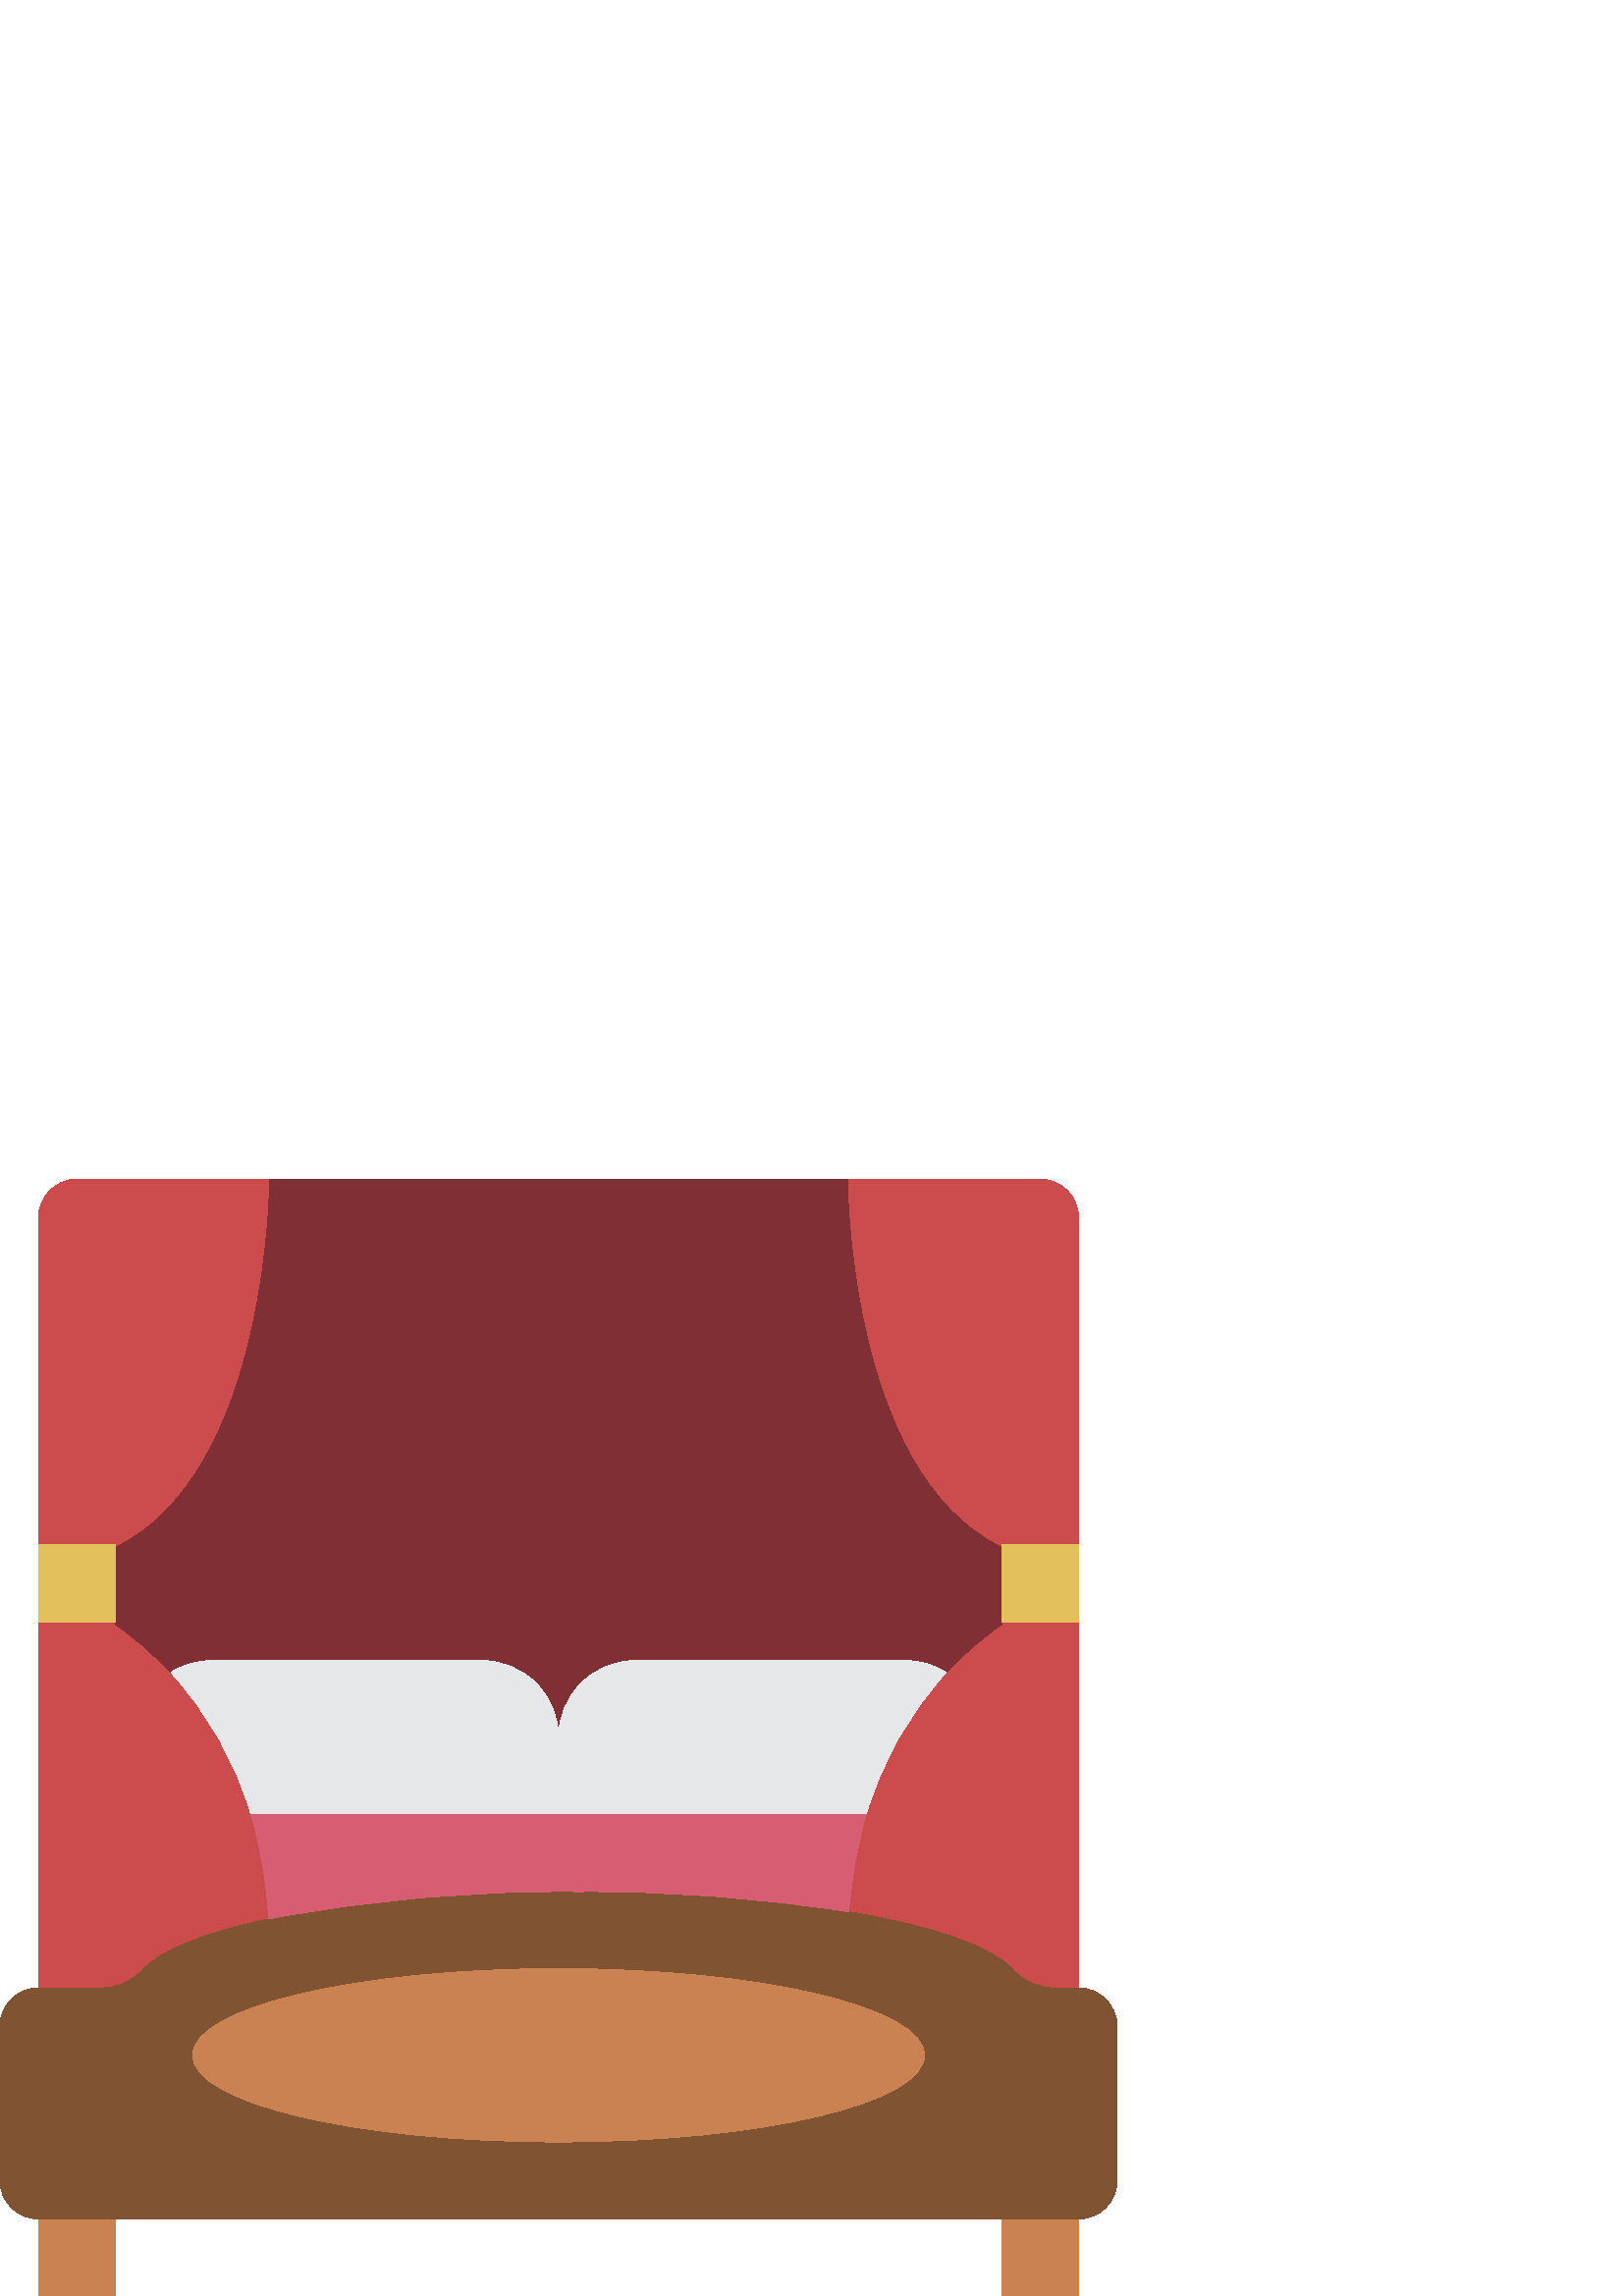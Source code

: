 %!PS-Adobe-3.0 EPSF-3.0
%%Pages: 1
%%DocumentData: Clean7Bit
%%LanguageLevel: 2
%%BoundingBox: 0 -1 410 410
%%EndComments
%%BeginProlog
save
50 dict begin
/q { gsave } bind def
/Q { grestore } bind def
/cm { 6 array astore concat } bind def
/w { setlinewidth } bind def
/J { setlinecap } bind def
/j { setlinejoin } bind def
/M { setmiterlimit } bind def
/d { setdash } bind def
/m { moveto } bind def
/l { lineto } bind def
/c { curveto } bind def
/h { closepath } bind def
/re { exch dup neg 3 1 roll 5 3 roll moveto 0 rlineto
      0 exch rlineto 0 rlineto closepath } bind def
/S { stroke } bind def
/f { fill } bind def
/f* { eofill } bind def
/n { newpath } bind def
/W { clip } bind def
/W* { eoclip } bind def
/BT { } bind def
/ET { } bind def
/pdfmark where { pop globaldict /?pdfmark /exec load put }
    { globaldict begin /?pdfmark /pop load def /pdfmark
    /cleartomark load def end } ifelse
/BDC { mark 3 1 roll /BDC pdfmark } bind def
/EMC { mark /EMC pdfmark } bind def
/cairo_store_point { /cairo_point_y exch def /cairo_point_x exch def } def
/Tj { show currentpoint cairo_store_point } bind def
/TJ {
  {
    dup
    type /stringtype eq
    { show } { -0.001 mul 0 cairo_font_matrix dtransform rmoveto } ifelse
  } forall
  currentpoint cairo_store_point
} bind def
/cairo_selectfont { cairo_font_matrix aload pop pop pop 0 0 6 array astore
    cairo_font exch selectfont cairo_point_x cairo_point_y moveto } bind def
/Tf { pop /cairo_font exch def /cairo_font_matrix where
      { pop cairo_selectfont } if } bind def
/Td { matrix translate cairo_font_matrix matrix concatmatrix dup
      /cairo_font_matrix exch def dup 4 get exch 5 get cairo_store_point
      /cairo_font where { pop cairo_selectfont } if } bind def
/Tm { 2 copy 8 2 roll 6 array astore /cairo_font_matrix exch def
      cairo_store_point /cairo_font where { pop cairo_selectfont } if } bind def
/g { setgray } bind def
/rg { setrgbcolor } bind def
/d1 { setcachedevice } bind def
%%EndProlog
%%BeginSetup
%%EndSetup
%%Page: 1 1
%%BeginPageSetup
%%PageBoundingBox: 0 -1 410 410
%%EndPageSetup
q 0 -1 410 411 rectclip q
0.8 0.294 0.298 rg
381.352 409.6 m 28.246 409.6 l 20.457 409.577 14.145 403.268 14.125 395.475
 c 14.125 70.62 l 36.934 70.62 l 42.781 70.526 48.387 72.944 52.328 77.26
 c 58.688 84.463 75.211 90.959 98.516 95.905 c 135.871 103.006 173.84 106.366
 211.863 105.932 c 245.129 106.166 278.359 103.686 311.227 98.514 c 341.875
 93.362 363.84 85.873 371.395 77.26 c 375.336 72.944 380.941 70.526 386.789
 70.62 c 395.477 70.62 l 395.477 395.475 l 395.453 403.268 389.141 409.577
 381.352 409.6 c h
381.352 409.6 m f
0.502 0.184 0.204 rg
367.227 274.573 m 367.227 246.256 l 359.816 241.194 353.016 235.291 346.961
 228.67 c 333.242 213.823 323.184 195.975 317.582 176.553 c 92.02 176.553
 l 86.418 195.975 76.355 213.823 62.641 228.67 c 56.586 235.291 49.781 241.194
 42.371 246.256 c 42.371 274.573 l 98.867 301.834 98.867 409.6 98.867 409.6
 c 310.73 409.6 l 310.73 409.6 310.73 301.834 367.227 274.573 c h
367.227 274.573 m f
0.796 0.51 0.322 rg
14.125 49.436 28.246 -49.438 re f
367.227 49.436 28.25 -49.438 re f
0.502 0.325 0.2 rg
409.602 98.87 m 409.602 42.373 l 409.578 34.58 403.266 28.272 395.477 28.248
 c 14.125 28.248 l 6.332 28.272 0.023 34.58 0 42.373 c 0 98.87 l 0.023 106.663
 6.332 112.971 14.125 112.995 c 36.934 112.995 l 42.781 112.897 48.387 115.315
 52.328 119.631 c 58.688 126.834 75.211 133.334 98.516 138.276 c 135.871
 145.381 173.84 148.741 211.863 148.303 c 245.129 148.538 278.359 146.057
 311.227 140.889 c 341.875 135.733 363.84 128.248 371.395 119.631 c 375.336
 115.315 380.941 112.897 386.789 112.995 c 395.477 112.995 l 403.266 112.971
 409.578 106.659 409.602 98.87 c h
409.602 98.87 m f
0.796 0.51 0.322 rg
338.98 88.276 m 338.98 70.725 278.906 56.498 204.801 56.498 c 130.695 56.498
 70.621 70.725 70.621 88.276 c 70.621 105.827 130.695 120.057 204.801 120.057
 c 278.906 120.057 338.98 105.827 338.98 88.276 c h
338.98 88.276 m f
0.902 0.906 0.91 rg
204.801 204.799 m 204.801 176.553 l 92.02 176.553 l 86.418 195.975 76.355
 213.823 62.641 228.67 c 67.141 231.522 72.355 233.041 77.684 233.049 c 
176.551 233.049 l 184.043 233.053 191.23 230.077 196.527 224.776 c 201.828
 219.479 204.801 212.291 204.801 204.799 c h
204.801 204.799 m f
346.961 228.67 m 333.242 213.823 323.184 195.975 317.582 176.553 c 204.801
 176.553 l 204.801 204.799 l 204.797 212.291 207.773 219.479 213.07 224.776
 c 218.371 230.077 225.555 233.049 233.047 233.049 c 331.918 233.049 l 337.242
 233.041 342.461 231.522 346.961 228.67 c h
346.961 228.67 m f
0.894 0.753 0.361 rg
14.125 275.42 28.246 -28.246 re f
0.843 0.369 0.447 rg
317.582 176.553 m 314.133 164.94 312 152.975 311.227 140.889 c 278.363 
146.057 245.129 148.538 211.863 148.303 c 173.84 148.741 135.871 145.381
 98.516 138.276 c 97.891 151.248 95.707 164.1 92.02 176.553 c h
317.582 176.553 m f
0.894 0.753 0.361 rg
367.227 275.42 28.25 -28.246 re f
Q Q
showpage
%%Trailer
end restore
%%EOF
